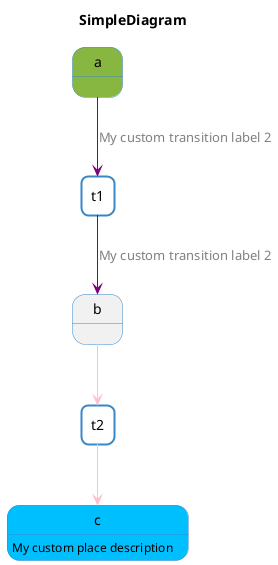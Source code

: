 @startuml
allow_mixing
title SimpleDiagram
skinparam titleBorderRoundCorner 15
skinparam titleBorderThickness 2
skinparam state {
    BackgroundColor<<initial>> #87b741
    BackgroundColor<<marked>> #3887C6
    BorderColor #3887C6
    BorderColor<<marked>> Black
    FontColor<<marked>> White
    BackgroundColor<<DeepSkyBlue>> DeepSkyBlue
}
skinparam agent {
    BackgroundColor #ffffff
    BorderColor #3887C6
}
state "a" <<initial>>
state "b"
state "c" <<DeepSkyBlue>> as c
c : My custom place description
agent "t1"
agent "t2"
"a" -[#Purple]-> "t1": "<font color=Grey>My custom transition label 2</font>"
"t1" -[#Purple]-> "b": "<font color=Grey>My custom transition label 2</font>"
"b" -[#Pink]-> "t2"
"t2" -[#Pink]-> "c"
@enduml
